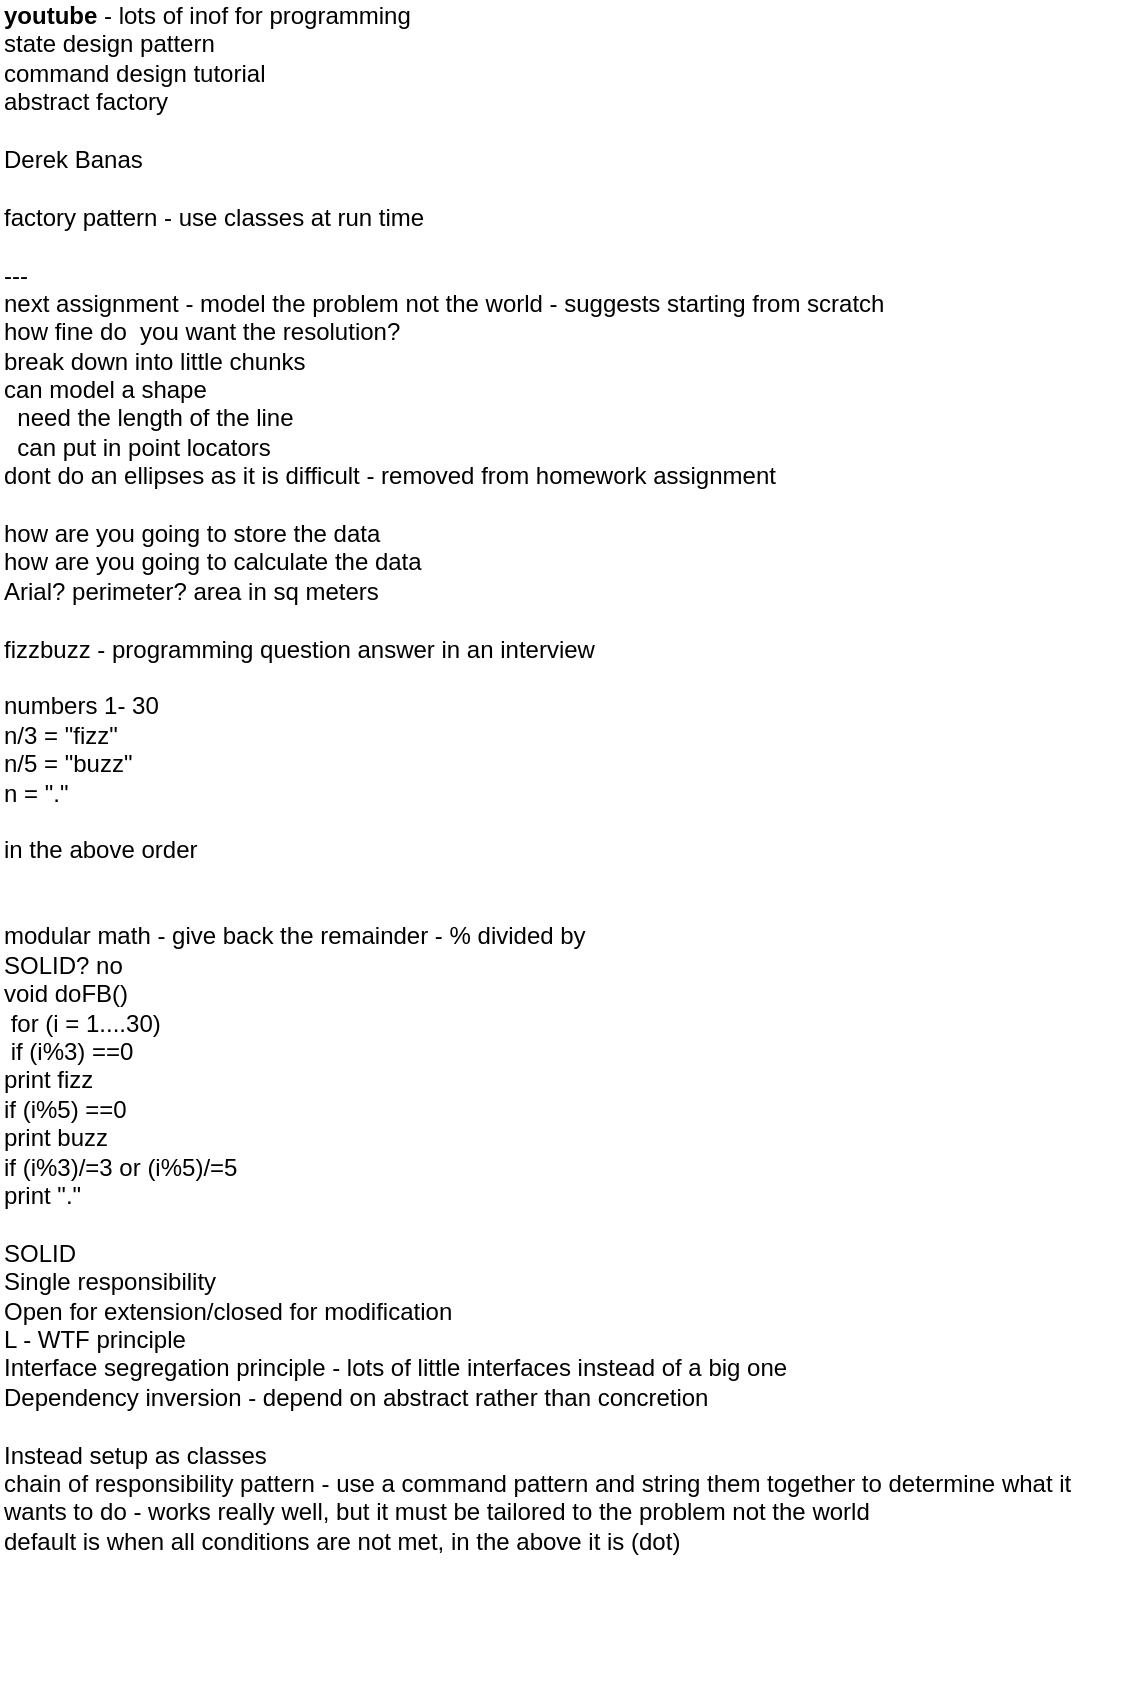<mxfile version="12.2.0" type="github" pages="2">
  <diagram id="w7mWiVyZPYg2Z65vA2U2" name="Page-1">
    <mxGraphModel dx="1128" dy="1819" grid="1" gridSize="10" guides="1" tooltips="1" connect="1" arrows="1" fold="1" page="1" pageScale="1" pageWidth="850" pageHeight="1100" math="0" shadow="0">
      <root>
        <mxCell id="0"/>
        <mxCell id="1" parent="0"/>
        <mxCell id="q4cAkHyppMWllS5AH2et-1" value="&lt;b&gt;youtube&lt;/b&gt; - lots of inof for programming&amp;nbsp;&lt;br&gt;state design pattern&lt;br&gt;command design tutorial&lt;br&gt;abstract factory&amp;nbsp;&lt;br&gt;&lt;br&gt;Derek Banas&lt;br&gt;&lt;br&gt;factory pattern - use classes at run time&lt;br&gt;&lt;br&gt;---&lt;br&gt;next assignment - model the problem not the world - suggests starting from scratch&lt;br&gt;how fine do&amp;nbsp; you want the resolution?&lt;br&gt;break down into little chunks&lt;br&gt;can model a shape&lt;br&gt;&amp;nbsp; need the length of the line&lt;br&gt;&amp;nbsp; can put in point locators&lt;br&gt;dont do an ellipses as it is difficult - removed from homework assignment&lt;br&gt;&lt;br&gt;how are you going to store the data&lt;br&gt;how are you going to calculate the data&lt;br&gt;Arial? perimeter? area in sq meters&lt;br&gt;&lt;br&gt;fizzbuzz - programming question answer in an interview&lt;br&gt;&lt;br&gt;numbers 1- 30&lt;br&gt;n/3 = &quot;fizz&quot;&amp;nbsp;&lt;br&gt;n/5 = &quot;buzz&quot;&lt;br&gt;n = &quot;.&quot;&lt;br&gt;&lt;br&gt;in the above order&lt;br&gt;&lt;br&gt;&lt;br&gt;modular math - give back the remainder - % divided by&lt;br&gt;SOLID? no&lt;br&gt;void doFB()&lt;br&gt;&amp;nbsp;for (i = 1....30)&lt;br&gt;&amp;nbsp;if (i%3) ==0&lt;br&gt;print fizz&lt;br&gt;if (i%5) ==0&lt;br&gt;print buzz&lt;br&gt;if (i%3)/=3 or (i%5)/=5&lt;br&gt;print &quot;.&quot;&lt;br&gt;&lt;br&gt;SOLID&lt;br&gt;Single responsibility&lt;br&gt;Open for extension/closed for modification&lt;br&gt;L - WTF principle&lt;br&gt;Interface segregation principle - lots of little interfaces instead of a big one&lt;br&gt;Dependency inversion - depend on abstract rather than concretion&amp;nbsp;&lt;br&gt;&lt;br&gt;Instead setup as classes&lt;br&gt;chain of responsibility pattern - use a command pattern and string them together to determine what it wants to do - works really well, but it must be tailored to the problem not the world&lt;br&gt;default is when all conditions are not met, in the above it is (dot)&lt;br&gt;&lt;br&gt;&lt;br&gt;&lt;br&gt;&lt;br&gt;&lt;br&gt;" style="text;html=1;strokeColor=none;fillColor=none;align=left;verticalAlign=middle;whiteSpace=wrap;rounded=0;" vertex="1" parent="1">
          <mxGeometry x="130" y="40" width="570" height="530" as="geometry"/>
        </mxCell>
      </root>
    </mxGraphModel>
  </diagram>
  <diagram id="mYHeAXxEdyhNp9-HaG5G" name="Page-2">
    <mxGraphModel dx="1128" dy="1819" grid="1" gridSize="10" guides="1" tooltips="1" connect="1" arrows="1" fold="1" page="1" pageScale="1" pageWidth="850" pageHeight="1100" math="0" shadow="0">
      <root>
        <mxCell id="4mLNGzfCn4owxk6sO2xW-0"/>
        <mxCell id="4mLNGzfCn4owxk6sO2xW-1" parent="4mLNGzfCn4owxk6sO2xW-0"/>
        <mxCell id="4mLNGzfCn4owxk6sO2xW-20" style="edgeStyle=orthogonalEdgeStyle;rounded=0;orthogonalLoop=1;jettySize=auto;html=1;entryX=0;entryY=0.25;entryDx=0;entryDy=0;exitX=0.975;exitY=-0.009;exitDx=0;exitDy=0;exitPerimeter=0;" edge="1" parent="4mLNGzfCn4owxk6sO2xW-1" source="4mLNGzfCn4owxk6sO2xW-2" target="4mLNGzfCn4owxk6sO2xW-6">
          <mxGeometry relative="1" as="geometry"/>
        </mxCell>
        <mxCell id="4mLNGzfCn4owxk6sO2xW-2" value="FBCommand &#xa;(boiler plate data)" style="swimlane;fontStyle=1;align=center;verticalAlign=top;childLayout=stackLayout;horizontal=1;startSize=38;horizontalStack=0;resizeParent=1;resizeParentMax=0;resizeLast=0;collapsible=1;marginBottom=0;" vertex="1" parent="4mLNGzfCn4owxk6sO2xW-1">
          <mxGeometry x="120" y="20" width="160" height="124" as="geometry"/>
        </mxCell>
        <mxCell id="4mLNGzfCn4owxk6sO2xW-3" value="+ word: string " style="text;strokeColor=none;fillColor=none;align=left;verticalAlign=top;spacingLeft=4;spacingRight=4;overflow=hidden;rotatable=0;points=[[0,0.5],[1,0.5]];portConstraint=eastwest;" vertex="1" parent="4mLNGzfCn4owxk6sO2xW-2">
          <mxGeometry y="38" width="160" height="26" as="geometry"/>
        </mxCell>
        <mxCell id="4mLNGzfCn4owxk6sO2xW-4" value="" style="line;strokeWidth=1;fillColor=none;align=left;verticalAlign=middle;spacingTop=-1;spacingLeft=3;spacingRight=3;rotatable=0;labelPosition=right;points=[];portConstraint=eastwest;" vertex="1" parent="4mLNGzfCn4owxk6sO2xW-2">
          <mxGeometry y="64" width="160" height="8" as="geometry"/>
        </mxCell>
        <mxCell id="4mLNGzfCn4owxk6sO2xW-31" value="+ execute(num: int)" style="text;strokeColor=none;fillColor=none;align=left;verticalAlign=top;spacingLeft=4;spacingRight=4;overflow=hidden;rotatable=0;points=[[0,0.5],[1,0.5]];portConstraint=eastwest;" vertex="1" parent="4mLNGzfCn4owxk6sO2xW-2">
          <mxGeometry y="72" width="160" height="26" as="geometry"/>
        </mxCell>
        <mxCell id="4mLNGzfCn4owxk6sO2xW-32" value="+ donext(num: int)" style="text;strokeColor=none;fillColor=none;align=left;verticalAlign=top;spacingLeft=4;spacingRight=4;overflow=hidden;rotatable=0;points=[[0,0.5],[1,0.5]];portConstraint=eastwest;" vertex="1" parent="4mLNGzfCn4owxk6sO2xW-2">
          <mxGeometry y="98" width="160" height="26" as="geometry"/>
        </mxCell>
        <mxCell id="4mLNGzfCn4owxk6sO2xW-26" style="edgeStyle=orthogonalEdgeStyle;rounded=0;orthogonalLoop=1;jettySize=auto;html=1;entryX=-0.019;entryY=0.154;entryDx=0;entryDy=0;entryPerimeter=0;startArrow=diamond;startFill=1;" edge="1" parent="4mLNGzfCn4owxk6sO2xW-1" source="4mLNGzfCn4owxk6sO2xW-6" target="4mLNGzfCn4owxk6sO2xW-22">
          <mxGeometry relative="1" as="geometry"/>
        </mxCell>
        <mxCell id="4mLNGzfCn4owxk6sO2xW-6" value="«interface»&lt;br&gt;&lt;b&gt;Command&lt;/b&gt;" style="html=1;align=center;" vertex="1" parent="4mLNGzfCn4owxk6sO2xW-1">
          <mxGeometry x="440" y="33" width="110" height="50" as="geometry"/>
        </mxCell>
        <mxCell id="4mLNGzfCn4owxk6sO2xW-8" value="Buzzcommand" style="swimlane;fontStyle=1;align=center;verticalAlign=top;childLayout=stackLayout;horizontal=1;startSize=26;horizontalStack=0;resizeParent=1;resizeParentMax=0;resizeLast=0;collapsible=1;marginBottom=0;" vertex="1" parent="4mLNGzfCn4owxk6sO2xW-1">
          <mxGeometry x="345" y="463" width="160" height="86" as="geometry"/>
        </mxCell>
        <mxCell id="4mLNGzfCn4owxk6sO2xW-9" value="+ field: type" style="text;strokeColor=none;fillColor=none;align=left;verticalAlign=top;spacingLeft=4;spacingRight=4;overflow=hidden;rotatable=0;points=[[0,0.5],[1,0.5]];portConstraint=eastwest;" vertex="1" parent="4mLNGzfCn4owxk6sO2xW-8">
          <mxGeometry y="26" width="160" height="26" as="geometry"/>
        </mxCell>
        <mxCell id="4mLNGzfCn4owxk6sO2xW-10" value="" style="line;strokeWidth=1;fillColor=none;align=left;verticalAlign=middle;spacingTop=-1;spacingLeft=3;spacingRight=3;rotatable=0;labelPosition=right;points=[];portConstraint=eastwest;" vertex="1" parent="4mLNGzfCn4owxk6sO2xW-8">
          <mxGeometry y="52" width="160" height="8" as="geometry"/>
        </mxCell>
        <mxCell id="4mLNGzfCn4owxk6sO2xW-11" value="+ method(type): type" style="text;strokeColor=none;fillColor=none;align=left;verticalAlign=top;spacingLeft=4;spacingRight=4;overflow=hidden;rotatable=0;points=[[0,0.5],[1,0.5]];portConstraint=eastwest;" vertex="1" parent="4mLNGzfCn4owxk6sO2xW-8">
          <mxGeometry y="60" width="160" height="26" as="geometry"/>
        </mxCell>
        <mxCell id="4mLNGzfCn4owxk6sO2xW-13" value="Fizzcommand" style="swimlane;fontStyle=1;align=center;verticalAlign=top;childLayout=stackLayout;horizontal=1;startSize=26;horizontalStack=0;resizeParent=1;resizeParentMax=0;resizeLast=0;collapsible=1;marginBottom=0;" vertex="1" parent="4mLNGzfCn4owxk6sO2xW-1">
          <mxGeometry x="360" y="250" width="160" height="112" as="geometry"/>
        </mxCell>
        <mxCell id="4mLNGzfCn4owxk6sO2xW-38" value="" style="endArrow=openThin;endFill=0;endSize=24;html=1;entryX=0;entryY=0.5;entryDx=0;entryDy=0;startArrow=none;startFill=0;" edge="1" parent="4mLNGzfCn4owxk6sO2xW-13" target="4mLNGzfCn4owxk6sO2xW-24">
          <mxGeometry width="160" relative="1" as="geometry">
            <mxPoint x="110" as="sourcePoint"/>
            <mxPoint x="270" as="targetPoint"/>
          </mxGeometry>
        </mxCell>
        <mxCell id="4mLNGzfCn4owxk6sO2xW-14" value="+ command: command" style="text;strokeColor=none;fillColor=none;align=left;verticalAlign=top;spacingLeft=4;spacingRight=4;overflow=hidden;rotatable=0;points=[[0,0.5],[1,0.5]];portConstraint=eastwest;" vertex="1" parent="4mLNGzfCn4owxk6sO2xW-13">
          <mxGeometry y="26" width="160" height="26" as="geometry"/>
        </mxCell>
        <mxCell id="4mLNGzfCn4owxk6sO2xW-15" value="" style="line;strokeWidth=1;fillColor=none;align=left;verticalAlign=middle;spacingTop=-1;spacingLeft=3;spacingRight=3;rotatable=0;labelPosition=right;points=[];portConstraint=eastwest;" vertex="1" parent="4mLNGzfCn4owxk6sO2xW-13">
          <mxGeometry y="52" width="160" height="8" as="geometry"/>
        </mxCell>
        <mxCell id="4mLNGzfCn4owxk6sO2xW-16" value="+ execute(int): " style="text;strokeColor=none;fillColor=none;align=left;verticalAlign=top;spacingLeft=4;spacingRight=4;overflow=hidden;rotatable=0;points=[[0,0.5],[1,0.5]];portConstraint=eastwest;" vertex="1" parent="4mLNGzfCn4owxk6sO2xW-13">
          <mxGeometry y="60" width="160" height="26" as="geometry"/>
        </mxCell>
        <mxCell id="4mLNGzfCn4owxk6sO2xW-17" value="+ field: type" style="text;strokeColor=none;fillColor=none;align=left;verticalAlign=top;spacingLeft=4;spacingRight=4;overflow=hidden;rotatable=0;points=[[0,0.5],[1,0.5]];portConstraint=eastwest;" vertex="1" parent="4mLNGzfCn4owxk6sO2xW-13">
          <mxGeometry y="86" width="160" height="26" as="geometry"/>
        </mxCell>
        <mxCell id="4mLNGzfCn4owxk6sO2xW-21" value="Chain of responsibility &#xa;(CoR)" style="swimlane;fontStyle=1;align=center;verticalAlign=top;childLayout=stackLayout;horizontal=1;startSize=35;horizontalStack=0;resizeParent=1;resizeParentMax=0;resizeLast=0;collapsible=1;marginBottom=0;" vertex="1" parent="4mLNGzfCn4owxk6sO2xW-1">
          <mxGeometry x="600" y="120" width="160" height="95" as="geometry"/>
        </mxCell>
        <mxCell id="4mLNGzfCn4owxk6sO2xW-22" value="+ commands: command()" style="text;strokeColor=none;fillColor=none;align=left;verticalAlign=top;spacingLeft=4;spacingRight=4;overflow=hidden;rotatable=0;points=[[0,0.5],[1,0.5]];portConstraint=eastwest;" vertex="1" parent="4mLNGzfCn4owxk6sO2xW-21">
          <mxGeometry y="35" width="160" height="26" as="geometry"/>
        </mxCell>
        <mxCell id="4mLNGzfCn4owxk6sO2xW-23" value="" style="line;strokeWidth=1;fillColor=none;align=left;verticalAlign=middle;spacingTop=-1;spacingLeft=3;spacingRight=3;rotatable=0;labelPosition=right;points=[];portConstraint=eastwest;" vertex="1" parent="4mLNGzfCn4owxk6sO2xW-21">
          <mxGeometry y="61" width="160" height="8" as="geometry"/>
        </mxCell>
        <mxCell id="4mLNGzfCn4owxk6sO2xW-24" value="+ method(type): type" style="text;strokeColor=none;fillColor=none;align=left;verticalAlign=top;spacingLeft=4;spacingRight=4;overflow=hidden;rotatable=0;points=[[0,0.5],[1,0.5]];portConstraint=eastwest;" vertex="1" parent="4mLNGzfCn4owxk6sO2xW-21">
          <mxGeometry y="69" width="160" height="26" as="geometry"/>
        </mxCell>
        <mxCell id="4mLNGzfCn4owxk6sO2xW-27" value="Classname" style="swimlane;fontStyle=1;align=center;verticalAlign=top;childLayout=stackLayout;horizontal=1;startSize=26;horizontalStack=0;resizeParent=1;resizeParentMax=0;resizeLast=0;collapsible=1;marginBottom=0;" vertex="1" parent="4mLNGzfCn4owxk6sO2xW-1">
          <mxGeometry x="100" y="463" width="160" height="86" as="geometry"/>
        </mxCell>
        <mxCell id="4mLNGzfCn4owxk6sO2xW-28" value="+ field: type" style="text;strokeColor=none;fillColor=none;align=left;verticalAlign=top;spacingLeft=4;spacingRight=4;overflow=hidden;rotatable=0;points=[[0,0.5],[1,0.5]];portConstraint=eastwest;" vertex="1" parent="4mLNGzfCn4owxk6sO2xW-27">
          <mxGeometry y="26" width="160" height="26" as="geometry"/>
        </mxCell>
        <mxCell id="4mLNGzfCn4owxk6sO2xW-29" value="" style="line;strokeWidth=1;fillColor=none;align=left;verticalAlign=middle;spacingTop=-1;spacingLeft=3;spacingRight=3;rotatable=0;labelPosition=right;points=[];portConstraint=eastwest;" vertex="1" parent="4mLNGzfCn4owxk6sO2xW-27">
          <mxGeometry y="52" width="160" height="8" as="geometry"/>
        </mxCell>
        <mxCell id="4mLNGzfCn4owxk6sO2xW-30" value="+ method(type): type" style="text;strokeColor=none;fillColor=none;align=left;verticalAlign=top;spacingLeft=4;spacingRight=4;overflow=hidden;rotatable=0;points=[[0,0.5],[1,0.5]];portConstraint=eastwest;" vertex="1" parent="4mLNGzfCn4owxk6sO2xW-27">
          <mxGeometry y="60" width="160" height="26" as="geometry"/>
        </mxCell>
        <mxCell id="4mLNGzfCn4owxk6sO2xW-33" value="DefaultDot" style="swimlane;fontStyle=1;align=center;verticalAlign=top;childLayout=stackLayout;horizontal=1;startSize=26;horizontalStack=0;resizeParent=1;resizeParentMax=0;resizeLast=0;collapsible=1;marginBottom=0;" vertex="1" parent="4mLNGzfCn4owxk6sO2xW-1">
          <mxGeometry x="580" y="507" width="160" height="86" as="geometry"/>
        </mxCell>
        <mxCell id="4mLNGzfCn4owxk6sO2xW-34" value="+ field: type" style="text;strokeColor=none;fillColor=none;align=left;verticalAlign=top;spacingLeft=4;spacingRight=4;overflow=hidden;rotatable=0;points=[[0,0.5],[1,0.5]];portConstraint=eastwest;" vertex="1" parent="4mLNGzfCn4owxk6sO2xW-33">
          <mxGeometry y="26" width="160" height="26" as="geometry"/>
        </mxCell>
        <mxCell id="4mLNGzfCn4owxk6sO2xW-35" value="" style="line;strokeWidth=1;fillColor=none;align=left;verticalAlign=middle;spacingTop=-1;spacingLeft=3;spacingRight=3;rotatable=0;labelPosition=right;points=[];portConstraint=eastwest;" vertex="1" parent="4mLNGzfCn4owxk6sO2xW-33">
          <mxGeometry y="52" width="160" height="8" as="geometry"/>
        </mxCell>
        <mxCell id="4mLNGzfCn4owxk6sO2xW-36" value="+ method(type): type" style="text;strokeColor=none;fillColor=none;align=left;verticalAlign=top;spacingLeft=4;spacingRight=4;overflow=hidden;rotatable=0;points=[[0,0.5],[1,0.5]];portConstraint=eastwest;" vertex="1" parent="4mLNGzfCn4owxk6sO2xW-33">
          <mxGeometry y="60" width="160" height="26" as="geometry"/>
        </mxCell>
        <mxCell id="4mLNGzfCn4owxk6sO2xW-39" value="" style="endArrow=open;endFill=0;endSize=24;html=1;entryX=1.013;entryY=0;entryDx=0;entryDy=0;entryPerimeter=0;exitX=0.006;exitY=0.769;exitDx=0;exitDy=0;exitPerimeter=0;" edge="1" parent="4mLNGzfCn4owxk6sO2xW-1" source="4mLNGzfCn4owxk6sO2xW-34" target="4mLNGzfCn4owxk6sO2xW-11">
          <mxGeometry width="160" relative="1" as="geometry">
            <mxPoint x="630" y="400" as="sourcePoint"/>
            <mxPoint x="790" y="400" as="targetPoint"/>
          </mxGeometry>
        </mxCell>
        <mxCell id="4mLNGzfCn4owxk6sO2xW-40" value="" style="endArrow=open;endFill=0;endSize=24;html=1;entryX=0.506;entryY=1.231;entryDx=0;entryDy=0;entryPerimeter=0;" edge="1" parent="4mLNGzfCn4owxk6sO2xW-1" target="4mLNGzfCn4owxk6sO2xW-17">
          <mxGeometry width="160" relative="1" as="geometry">
            <mxPoint x="441" y="460" as="sourcePoint"/>
            <mxPoint x="308.04" y="545.996" as="targetPoint"/>
          </mxGeometry>
        </mxCell>
      </root>
    </mxGraphModel>
  </diagram>
</mxfile>
